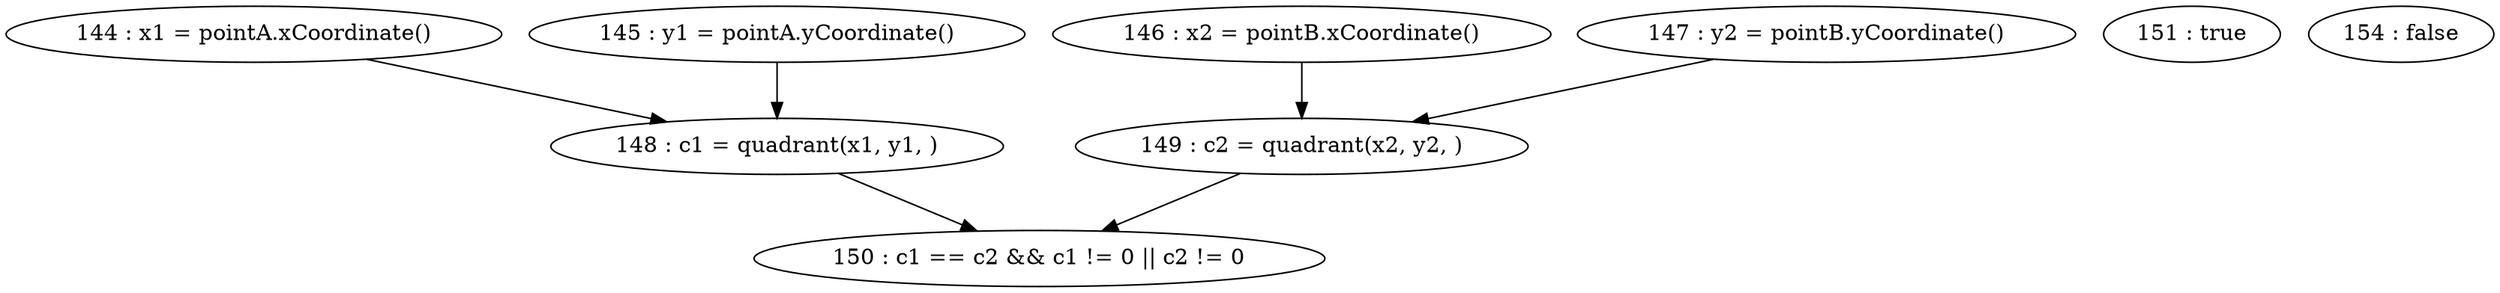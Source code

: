 digraph G {
"144 : x1 = pointA.xCoordinate()"
"144 : x1 = pointA.xCoordinate()" -> "148 : c1 = quadrant(x1, y1, )"
"145 : y1 = pointA.yCoordinate()"
"145 : y1 = pointA.yCoordinate()" -> "148 : c1 = quadrant(x1, y1, )"
"146 : x2 = pointB.xCoordinate()"
"146 : x2 = pointB.xCoordinate()" -> "149 : c2 = quadrant(x2, y2, )"
"147 : y2 = pointB.yCoordinate()"
"147 : y2 = pointB.yCoordinate()" -> "149 : c2 = quadrant(x2, y2, )"
"148 : c1 = quadrant(x1, y1, )"
"148 : c1 = quadrant(x1, y1, )" -> "150 : c1 == c2 && c1 != 0 || c2 != 0"
"149 : c2 = quadrant(x2, y2, )"
"149 : c2 = quadrant(x2, y2, )" -> "150 : c1 == c2 && c1 != 0 || c2 != 0"
"150 : c1 == c2 && c1 != 0 || c2 != 0"
"151 : true"
"154 : false"
}